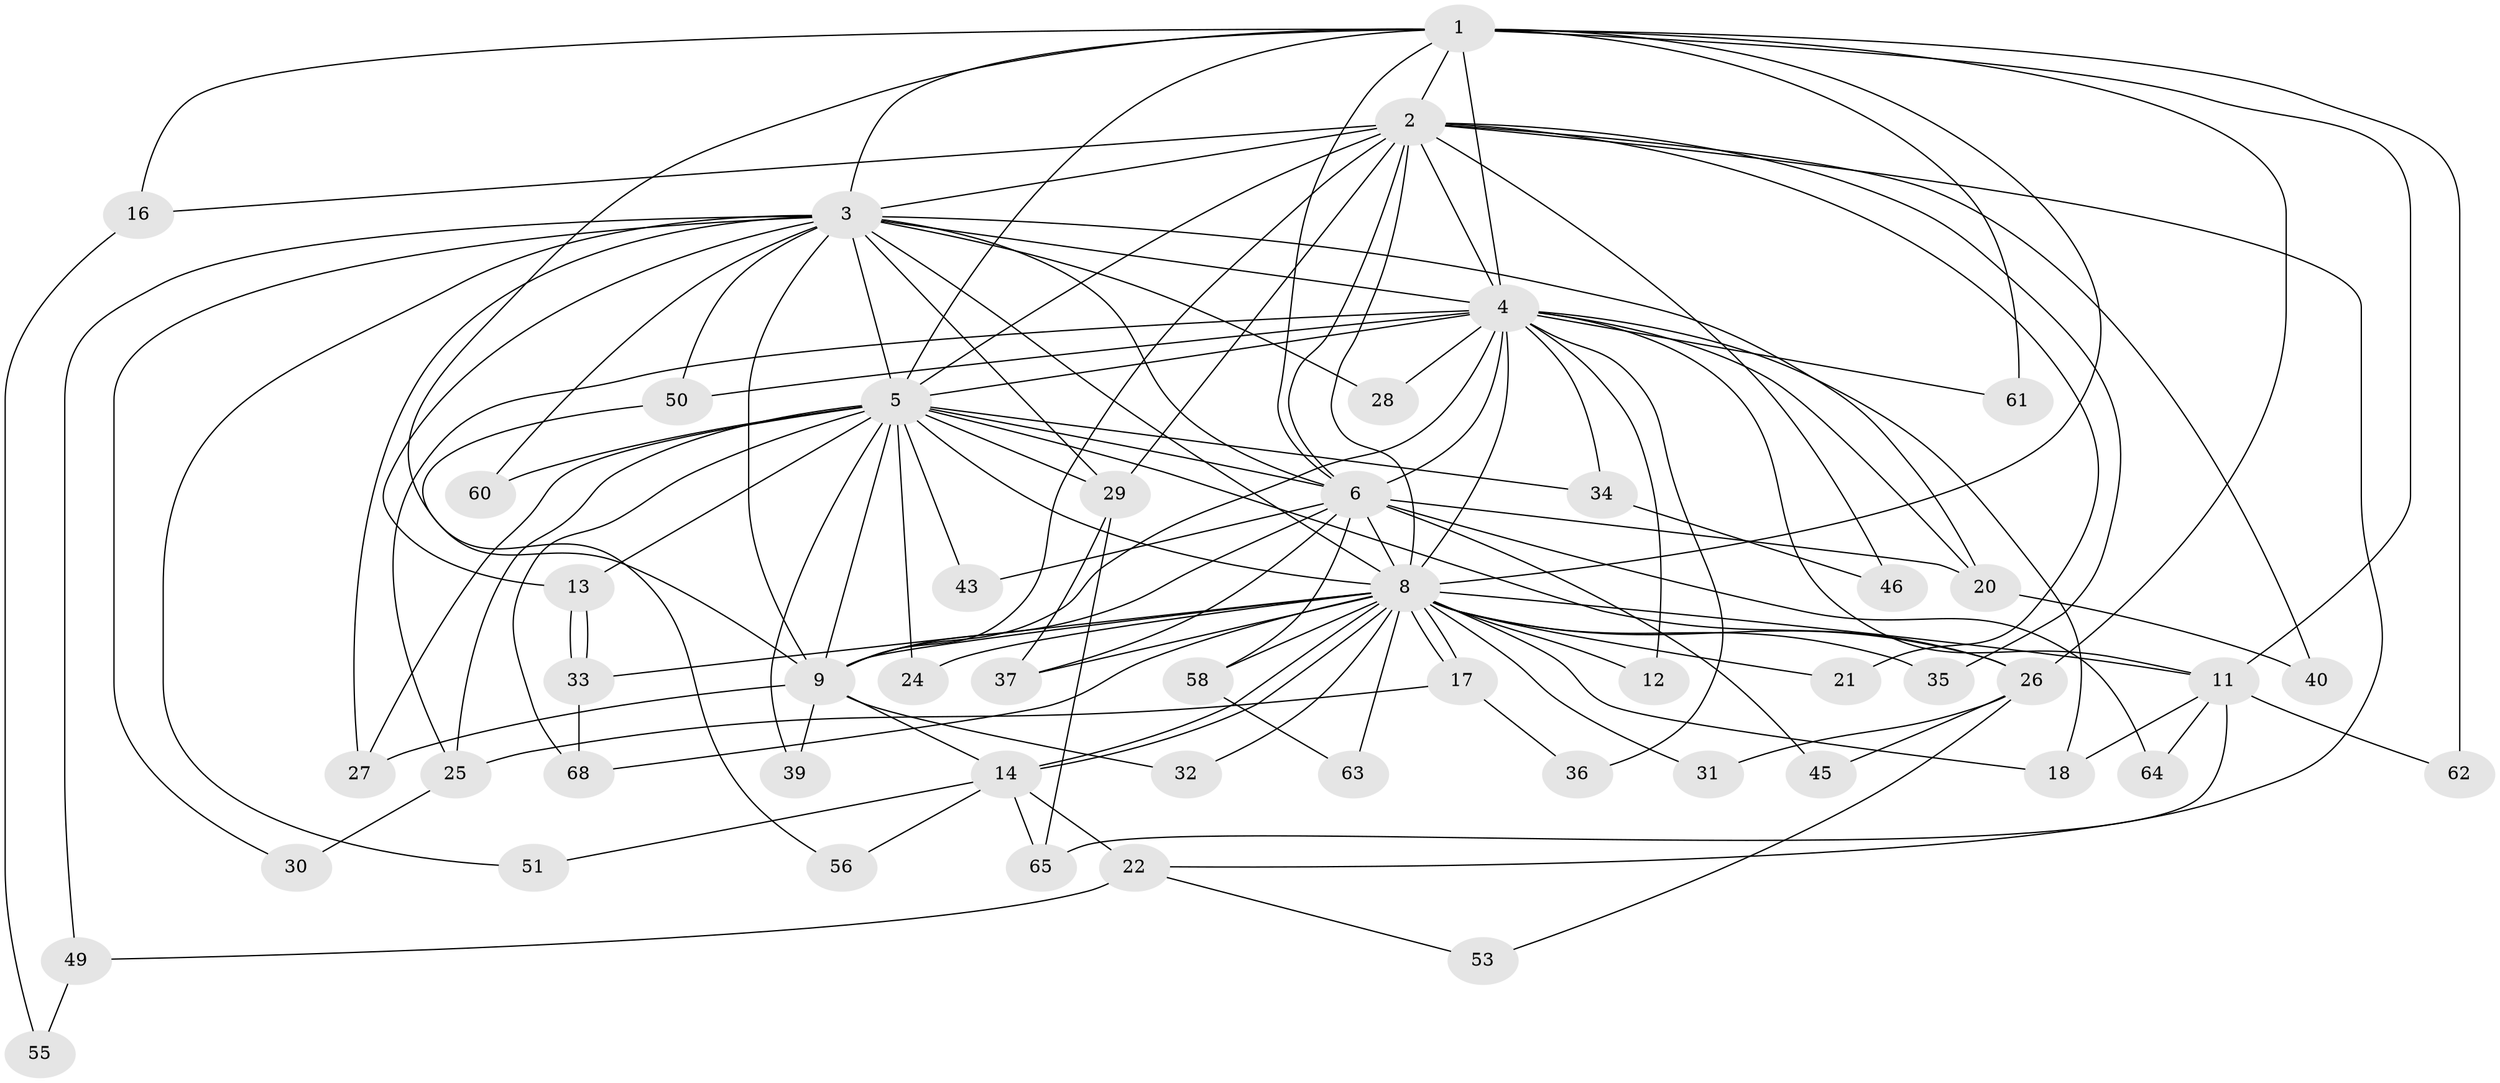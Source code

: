 // Generated by graph-tools (version 1.1) at 2025/23/03/03/25 07:23:43]
// undirected, 51 vertices, 126 edges
graph export_dot {
graph [start="1"]
  node [color=gray90,style=filled];
  1 [super="+70"];
  2 [super="+48"];
  3 [super="+19"];
  4 [super="+10"];
  5 [super="+67"];
  6 [super="+7"];
  8 [super="+59"];
  9 [super="+23"];
  11 [super="+41"];
  12;
  13;
  14 [super="+15"];
  16;
  17 [super="+57"];
  18 [super="+47"];
  20 [super="+38"];
  21;
  22 [super="+42"];
  24;
  25;
  26 [super="+71"];
  27 [super="+73"];
  28;
  29 [super="+44"];
  30;
  31;
  32;
  33 [super="+54"];
  34;
  35;
  36;
  37 [super="+52"];
  39;
  40;
  43;
  45;
  46;
  49 [super="+69"];
  50;
  51;
  53;
  55;
  56;
  58;
  60;
  61;
  62;
  63;
  64;
  65 [super="+66"];
  68 [super="+72"];
  1 -- 2;
  1 -- 3;
  1 -- 4 [weight=2];
  1 -- 5;
  1 -- 6 [weight=2];
  1 -- 8;
  1 -- 9;
  1 -- 11;
  1 -- 16;
  1 -- 26;
  1 -- 61;
  1 -- 62;
  2 -- 3;
  2 -- 4 [weight=2];
  2 -- 5;
  2 -- 6 [weight=2];
  2 -- 8 [weight=2];
  2 -- 9;
  2 -- 16;
  2 -- 21;
  2 -- 35;
  2 -- 40;
  2 -- 46;
  2 -- 29;
  2 -- 22;
  3 -- 4 [weight=2];
  3 -- 5;
  3 -- 6 [weight=2];
  3 -- 8;
  3 -- 9;
  3 -- 13;
  3 -- 28;
  3 -- 29;
  3 -- 30;
  3 -- 50;
  3 -- 51;
  3 -- 60;
  3 -- 49 [weight=2];
  3 -- 20;
  3 -- 27;
  4 -- 5 [weight=2];
  4 -- 6 [weight=4];
  4 -- 8 [weight=2];
  4 -- 9 [weight=2];
  4 -- 12;
  4 -- 18;
  4 -- 28;
  4 -- 36;
  4 -- 50;
  4 -- 34;
  4 -- 25;
  4 -- 61;
  4 -- 11;
  4 -- 20;
  5 -- 6 [weight=3];
  5 -- 8;
  5 -- 9;
  5 -- 13;
  5 -- 24;
  5 -- 25;
  5 -- 26;
  5 -- 27;
  5 -- 29;
  5 -- 34;
  5 -- 39;
  5 -- 43;
  5 -- 60;
  5 -- 68;
  6 -- 8 [weight=2];
  6 -- 9 [weight=2];
  6 -- 20;
  6 -- 37;
  6 -- 58;
  6 -- 64;
  6 -- 43;
  6 -- 45;
  8 -- 9;
  8 -- 11 [weight=2];
  8 -- 12;
  8 -- 14 [weight=2];
  8 -- 14;
  8 -- 17;
  8 -- 17;
  8 -- 21;
  8 -- 24;
  8 -- 31;
  8 -- 32;
  8 -- 35;
  8 -- 58;
  8 -- 63;
  8 -- 68;
  8 -- 26;
  8 -- 33;
  8 -- 18;
  8 -- 37;
  9 -- 32;
  9 -- 27;
  9 -- 14;
  9 -- 39;
  11 -- 18;
  11 -- 65;
  11 -- 64;
  11 -- 62;
  13 -- 33;
  13 -- 33;
  14 -- 22 [weight=2];
  14 -- 51;
  14 -- 56;
  14 -- 65;
  16 -- 55;
  17 -- 36;
  17 -- 25;
  20 -- 40;
  22 -- 49;
  22 -- 53;
  25 -- 30;
  26 -- 31;
  26 -- 45;
  26 -- 53;
  29 -- 37;
  29 -- 65;
  33 -- 68;
  34 -- 46;
  49 -- 55;
  50 -- 56;
  58 -- 63;
}
